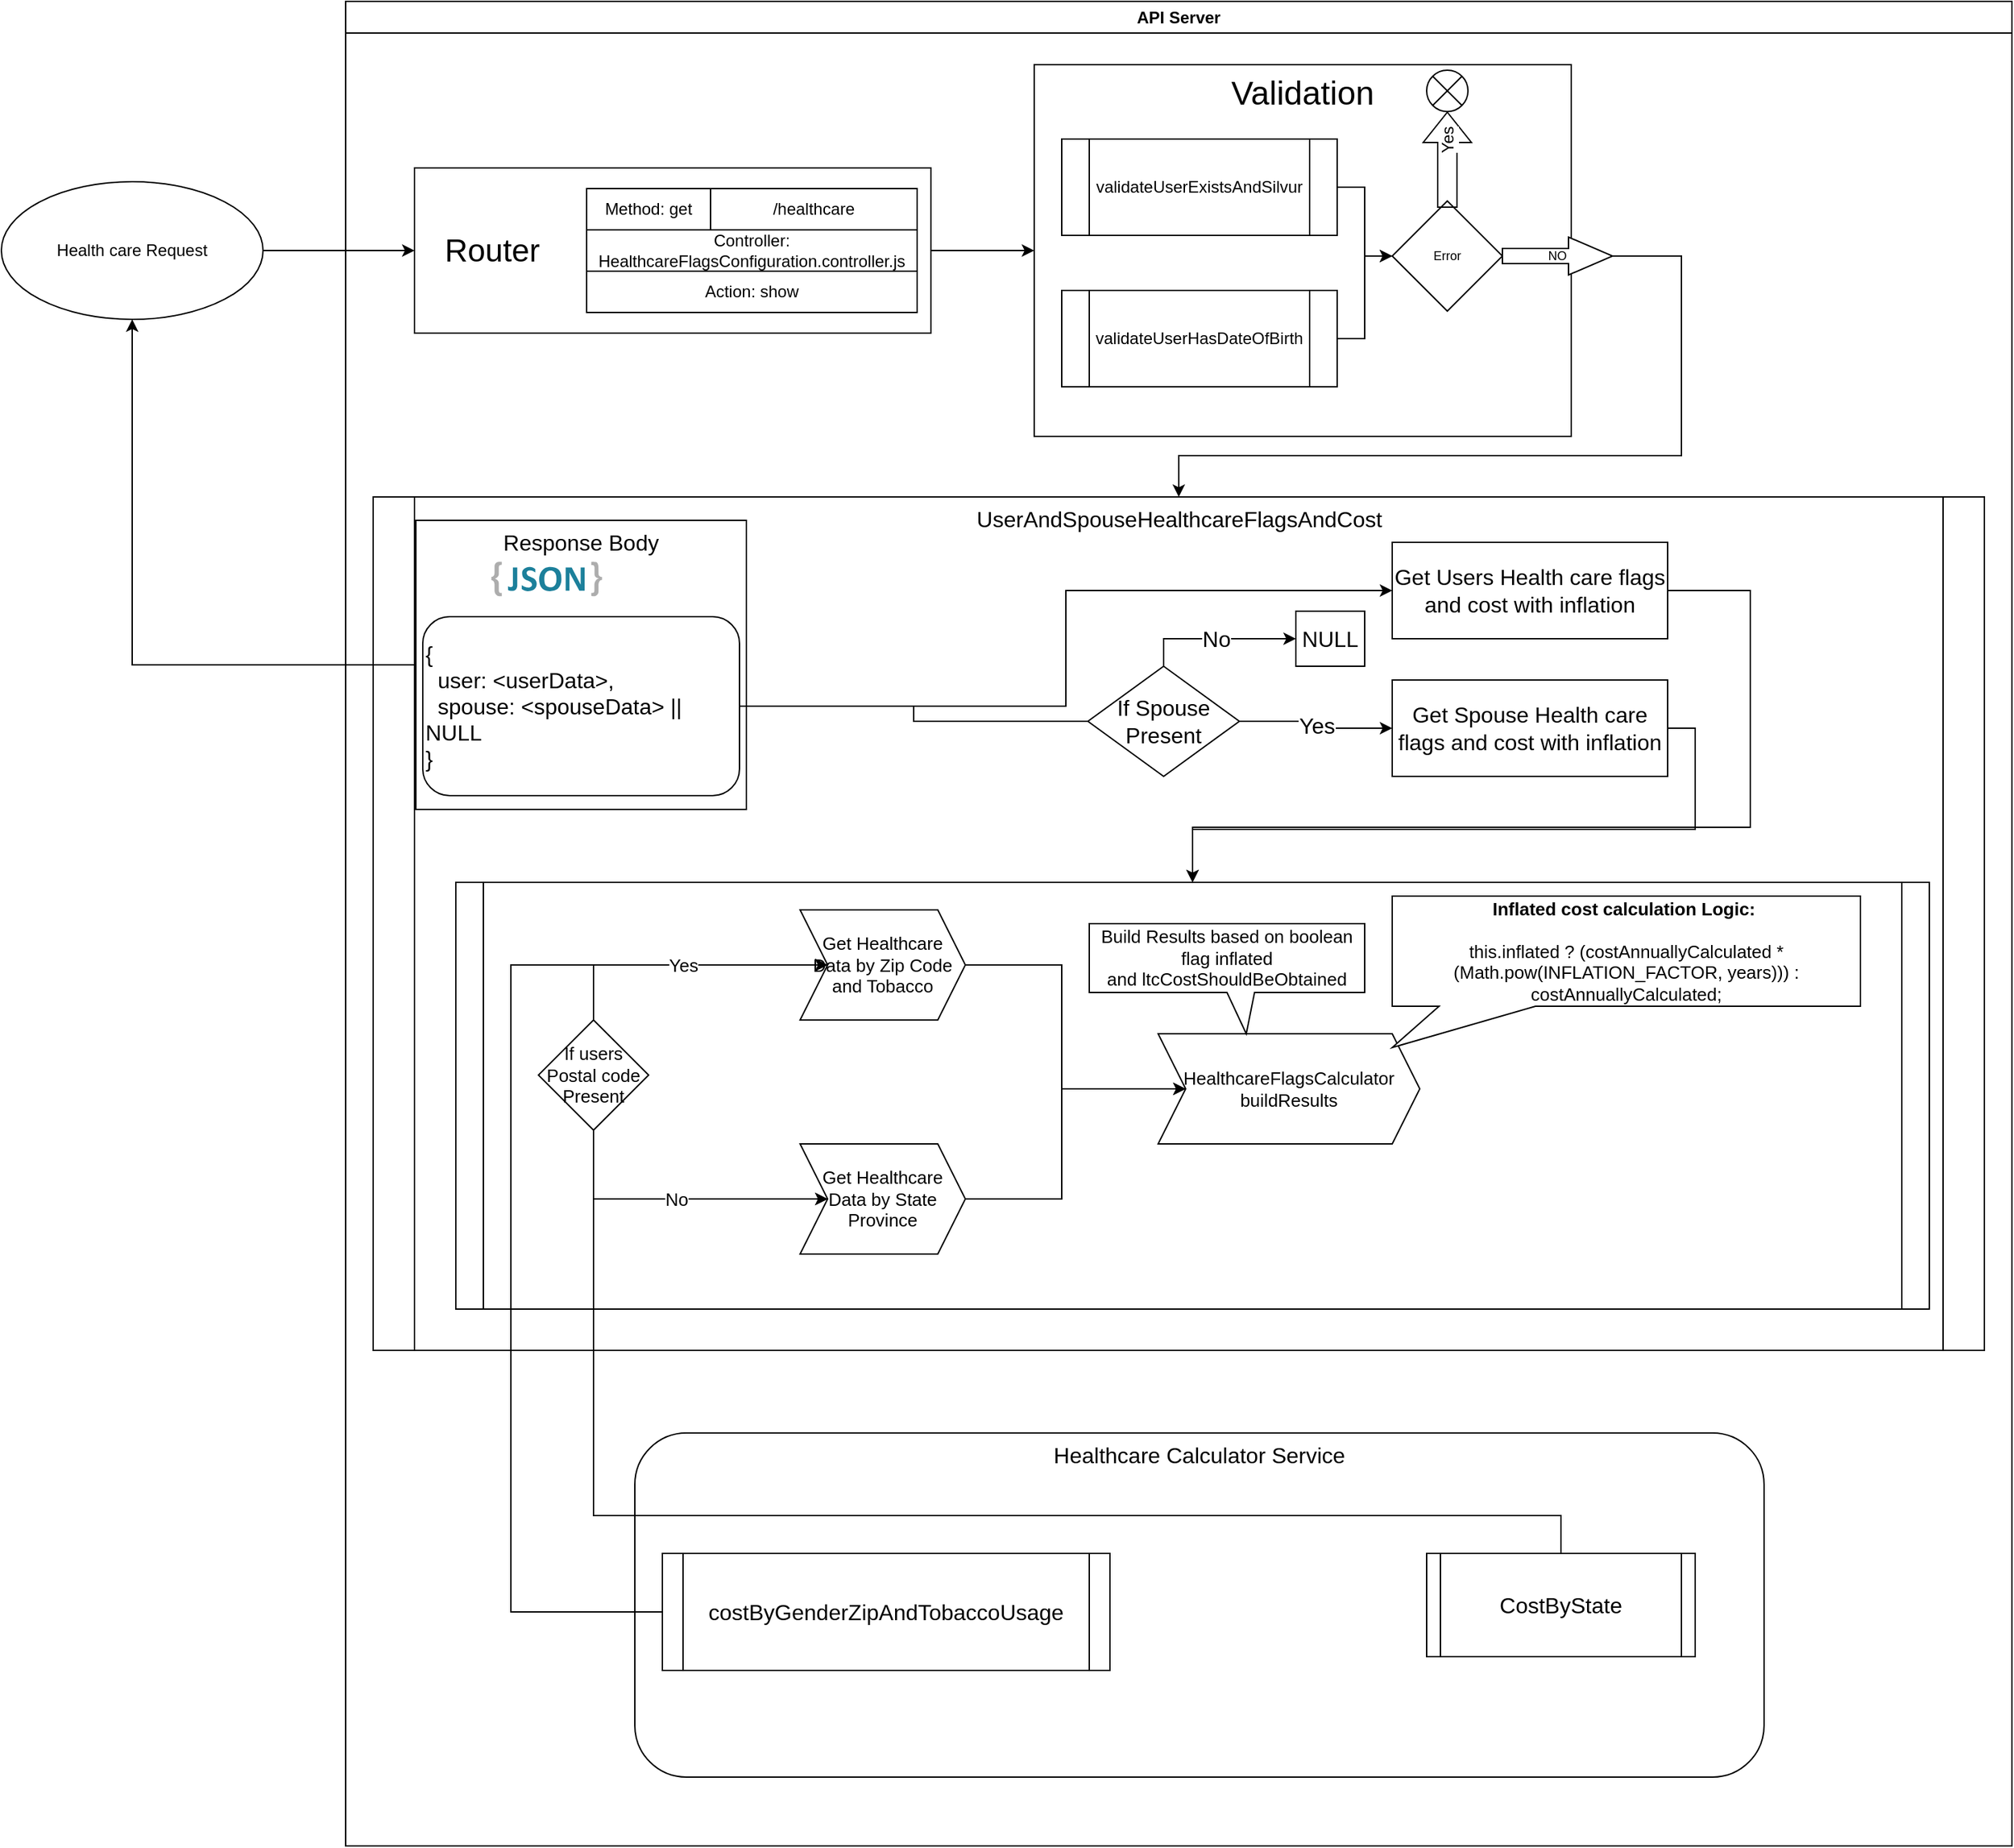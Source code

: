 <mxfile version="20.5.3" type="github">
  <diagram name="Page-1" id="2a216829-ef6e-dabb-86c1-c78162f3ba2b">
    <mxGraphModel dx="1348" dy="712" grid="1" gridSize="10" guides="1" tooltips="1" connect="1" arrows="1" fold="1" page="1" pageScale="1" pageWidth="850" pageHeight="1100" background="none" math="0" shadow="0">
      <root>
        <mxCell id="0" />
        <mxCell id="1" parent="0" />
        <mxCell id="7a84cebc1def654-36" style="edgeStyle=orthogonalEdgeStyle;rounded=0;html=1;jettySize=auto;orthogonalLoop=1;exitX=1;exitY=0.5;exitDx=0;exitDy=0;entryX=0;entryY=0.5;entryDx=0;entryDy=0;" parent="1" source="25HGD5_yhvYqMgNDPXrx-1" target="25HGD5_yhvYqMgNDPXrx-3" edge="1">
          <mxGeometry relative="1" as="geometry">
            <mxPoint x="290" y="290" as="sourcePoint" />
            <mxPoint x="360" y="290" as="targetPoint" />
          </mxGeometry>
        </mxCell>
        <mxCell id="25HGD5_yhvYqMgNDPXrx-2" value="API Server" style="swimlane;whiteSpace=wrap;html=1;horizontal=1;" vertex="1" parent="1">
          <mxGeometry x="270" y="100" width="1210" height="1340" as="geometry" />
        </mxCell>
        <mxCell id="25HGD5_yhvYqMgNDPXrx-29" value="&lt;font style=&quot;font-size: 24px;&quot;&gt;Validation&lt;/font&gt;" style="rounded=0;whiteSpace=wrap;html=1;fontSize=9;verticalAlign=top;" vertex="1" parent="25HGD5_yhvYqMgNDPXrx-2">
          <mxGeometry x="500" y="46" width="390" height="270" as="geometry" />
        </mxCell>
        <mxCell id="25HGD5_yhvYqMgNDPXrx-32" style="edgeStyle=orthogonalEdgeStyle;rounded=0;orthogonalLoop=1;jettySize=auto;html=1;fontSize=12;" edge="1" parent="25HGD5_yhvYqMgNDPXrx-2" source="25HGD5_yhvYqMgNDPXrx-18" target="25HGD5_yhvYqMgNDPXrx-30">
          <mxGeometry relative="1" as="geometry" />
        </mxCell>
        <mxCell id="25HGD5_yhvYqMgNDPXrx-18" value="&lt;font style=&quot;font-size: 12px;&quot;&gt;validateUserExistsAndSilvur&lt;/font&gt;" style="shape=process;whiteSpace=wrap;html=1;backgroundOutline=1;fontSize=12;" vertex="1" parent="25HGD5_yhvYqMgNDPXrx-2">
          <mxGeometry x="520" y="100" width="200" height="70" as="geometry" />
        </mxCell>
        <mxCell id="25HGD5_yhvYqMgNDPXrx-31" style="edgeStyle=orthogonalEdgeStyle;rounded=0;orthogonalLoop=1;jettySize=auto;html=1;entryX=0;entryY=0.5;entryDx=0;entryDy=0;fontSize=12;" edge="1" parent="25HGD5_yhvYqMgNDPXrx-2" source="25HGD5_yhvYqMgNDPXrx-28" target="25HGD5_yhvYqMgNDPXrx-30">
          <mxGeometry relative="1" as="geometry" />
        </mxCell>
        <mxCell id="25HGD5_yhvYqMgNDPXrx-28" value="&lt;font style=&quot;font-size: 12px;&quot;&gt;validateUserHasDateOfBirth&lt;/font&gt;" style="shape=process;whiteSpace=wrap;html=1;backgroundOutline=1;fontSize=12;" vertex="1" parent="25HGD5_yhvYqMgNDPXrx-2">
          <mxGeometry x="520" y="210" width="200" height="70" as="geometry" />
        </mxCell>
        <mxCell id="25HGD5_yhvYqMgNDPXrx-30" value="Error" style="rhombus;whiteSpace=wrap;html=1;fontSize=9;" vertex="1" parent="25HGD5_yhvYqMgNDPXrx-2">
          <mxGeometry x="760" y="145" width="80" height="80" as="geometry" />
        </mxCell>
        <mxCell id="25HGD5_yhvYqMgNDPXrx-34" value="NO" style="shape=singleArrow;whiteSpace=wrap;html=1;arrowWidth=0.4;arrowSize=0.4;fontSize=9;" vertex="1" parent="25HGD5_yhvYqMgNDPXrx-2">
          <mxGeometry x="840" y="171.25" width="80" height="27.5" as="geometry" />
        </mxCell>
        <mxCell id="25HGD5_yhvYqMgNDPXrx-38" value="" style="group" vertex="1" connectable="0" parent="25HGD5_yhvYqMgNDPXrx-2">
          <mxGeometry x="50" y="121" width="375" height="120" as="geometry" />
        </mxCell>
        <mxCell id="25HGD5_yhvYqMgNDPXrx-3" value="Router" style="rounded=0;whiteSpace=wrap;html=1;align=left;horizontal=1;spacingLeft=20;fontSize=23;" vertex="1" parent="25HGD5_yhvYqMgNDPXrx-38">
          <mxGeometry width="375" height="120" as="geometry" />
        </mxCell>
        <mxCell id="25HGD5_yhvYqMgNDPXrx-14" value="" style="group" vertex="1" connectable="0" parent="25HGD5_yhvYqMgNDPXrx-38">
          <mxGeometry x="125" y="15" width="240" height="90" as="geometry" />
        </mxCell>
        <mxCell id="25HGD5_yhvYqMgNDPXrx-5" value="/healthcare" style="rounded=0;whiteSpace=wrap;html=1;" vertex="1" parent="25HGD5_yhvYqMgNDPXrx-14">
          <mxGeometry x="90" width="150" height="30" as="geometry" />
        </mxCell>
        <mxCell id="25HGD5_yhvYqMgNDPXrx-9" value="" style="group" vertex="1" connectable="0" parent="25HGD5_yhvYqMgNDPXrx-14">
          <mxGeometry width="240" height="90" as="geometry" />
        </mxCell>
        <mxCell id="25HGD5_yhvYqMgNDPXrx-6" value="Method: get" style="rounded=0;whiteSpace=wrap;html=1;" vertex="1" parent="25HGD5_yhvYqMgNDPXrx-9">
          <mxGeometry width="90" height="30" as="geometry" />
        </mxCell>
        <mxCell id="25HGD5_yhvYqMgNDPXrx-7" value="Controller: HealthcareFlagsConfiguration.controller.js" style="rounded=0;whiteSpace=wrap;html=1;" vertex="1" parent="25HGD5_yhvYqMgNDPXrx-9">
          <mxGeometry y="30" width="240" height="30" as="geometry" />
        </mxCell>
        <mxCell id="25HGD5_yhvYqMgNDPXrx-8" value="Action: show" style="rounded=0;whiteSpace=wrap;html=1;" vertex="1" parent="25HGD5_yhvYqMgNDPXrx-9">
          <mxGeometry y="60" width="240" height="30" as="geometry" />
        </mxCell>
        <mxCell id="25HGD5_yhvYqMgNDPXrx-39" value="" style="shape=flexArrow;endArrow=classic;html=1;rounded=0;fontSize=12;endWidth=20;endSize=7;horizontal=0;width=14;" edge="1" parent="25HGD5_yhvYqMgNDPXrx-2">
          <mxGeometry width="50" height="50" relative="1" as="geometry">
            <mxPoint x="800" y="150" as="sourcePoint" />
            <mxPoint x="800" y="80" as="targetPoint" />
          </mxGeometry>
        </mxCell>
        <mxCell id="25HGD5_yhvYqMgNDPXrx-41" value="Yes" style="edgeLabel;html=1;align=center;verticalAlign=middle;resizable=0;points=[];fontSize=12;horizontal=0;" vertex="1" connectable="0" parent="25HGD5_yhvYqMgNDPXrx-39">
          <mxGeometry x="0.4" relative="1" as="geometry">
            <mxPoint as="offset" />
          </mxGeometry>
        </mxCell>
        <mxCell id="25HGD5_yhvYqMgNDPXrx-42" value="" style="shape=sumEllipse;perimeter=ellipsePerimeter;whiteSpace=wrap;html=1;backgroundOutline=1;fontSize=12;" vertex="1" parent="25HGD5_yhvYqMgNDPXrx-2">
          <mxGeometry x="785" y="50" width="30" height="30" as="geometry" />
        </mxCell>
        <mxCell id="25HGD5_yhvYqMgNDPXrx-43" style="edgeStyle=orthogonalEdgeStyle;rounded=0;orthogonalLoop=1;jettySize=auto;html=1;entryX=0;entryY=0.5;entryDx=0;entryDy=0;fontSize=12;" edge="1" parent="25HGD5_yhvYqMgNDPXrx-2" source="25HGD5_yhvYqMgNDPXrx-3" target="25HGD5_yhvYqMgNDPXrx-29">
          <mxGeometry relative="1" as="geometry" />
        </mxCell>
        <mxCell id="25HGD5_yhvYqMgNDPXrx-45" value="UserAndSpouseHealthcareFlagsAndCost" style="shape=process;whiteSpace=wrap;html=1;backgroundOutline=1;fontSize=16;verticalAlign=top;size=0.026;" vertex="1" parent="25HGD5_yhvYqMgNDPXrx-2">
          <mxGeometry x="20" y="360" width="1170" height="620" as="geometry" />
        </mxCell>
        <mxCell id="25HGD5_yhvYqMgNDPXrx-44" style="edgeStyle=orthogonalEdgeStyle;rounded=0;orthogonalLoop=1;jettySize=auto;html=1;fontSize=12;entryX=0.5;entryY=0;entryDx=0;entryDy=0;" edge="1" parent="25HGD5_yhvYqMgNDPXrx-2" source="25HGD5_yhvYqMgNDPXrx-34" target="25HGD5_yhvYqMgNDPXrx-45">
          <mxGeometry relative="1" as="geometry">
            <mxPoint x="1020" y="380" as="targetPoint" />
            <Array as="points">
              <mxPoint x="970" y="185" />
              <mxPoint x="970" y="330" />
              <mxPoint x="605" y="330" />
            </Array>
          </mxGeometry>
        </mxCell>
        <mxCell id="25HGD5_yhvYqMgNDPXrx-51" value="Get Users Health care flags and cost with&amp;nbsp;inflation" style="rounded=0;whiteSpace=wrap;html=1;fontSize=16;" vertex="1" parent="25HGD5_yhvYqMgNDPXrx-2">
          <mxGeometry x="760" y="393" width="200" height="70" as="geometry" />
        </mxCell>
        <mxCell id="25HGD5_yhvYqMgNDPXrx-52" value="Get Spouse Health care flags and cost with&amp;nbsp;inflation" style="rounded=0;whiteSpace=wrap;html=1;fontSize=16;" vertex="1" parent="25HGD5_yhvYqMgNDPXrx-2">
          <mxGeometry x="760" y="493" width="200" height="70" as="geometry" />
        </mxCell>
        <mxCell id="25HGD5_yhvYqMgNDPXrx-53" value="" style="group" vertex="1" connectable="0" parent="25HGD5_yhvYqMgNDPXrx-2">
          <mxGeometry x="51" y="377" width="240" height="210" as="geometry" />
        </mxCell>
        <mxCell id="25HGD5_yhvYqMgNDPXrx-46" value="Response Body" style="rounded=0;whiteSpace=wrap;html=1;fontSize=16;horizontal=1;align=center;verticalAlign=top;" vertex="1" parent="25HGD5_yhvYqMgNDPXrx-53">
          <mxGeometry width="240" height="210" as="geometry" />
        </mxCell>
        <mxCell id="25HGD5_yhvYqMgNDPXrx-49" value="" style="dashed=0;outlineConnect=0;html=1;align=center;labelPosition=center;verticalLabelPosition=bottom;verticalAlign=top;shape=mxgraph.weblogos.json_2;fontSize=16;" vertex="1" parent="25HGD5_yhvYqMgNDPXrx-53">
          <mxGeometry x="54.8" y="30" width="80.4" height="25.2" as="geometry" />
        </mxCell>
        <mxCell id="25HGD5_yhvYqMgNDPXrx-50" value="&lt;div&gt;{&lt;/div&gt;&lt;div&gt;&lt;span style=&quot;&quot;&gt;&lt;/span&gt;&amp;nbsp; user: &amp;lt;userData&amp;gt;,&lt;/div&gt;&lt;div&gt;&lt;span style=&quot;&quot;&gt;&lt;/span&gt;&amp;nbsp; spouse: &amp;lt;spouseData&amp;gt; || NULL&lt;/div&gt;&lt;div&gt;}&lt;/div&gt;" style="rounded=1;whiteSpace=wrap;html=1;fontSize=16;align=left;" vertex="1" parent="25HGD5_yhvYqMgNDPXrx-53">
          <mxGeometry x="5" y="70" width="230" height="130" as="geometry" />
        </mxCell>
        <mxCell id="25HGD5_yhvYqMgNDPXrx-54" style="edgeStyle=orthogonalEdgeStyle;rounded=0;orthogonalLoop=1;jettySize=auto;html=1;entryX=0;entryY=0.5;entryDx=0;entryDy=0;fontSize=16;exitX=1;exitY=0.5;exitDx=0;exitDy=0;" edge="1" parent="25HGD5_yhvYqMgNDPXrx-2" source="25HGD5_yhvYqMgNDPXrx-50" target="25HGD5_yhvYqMgNDPXrx-51">
          <mxGeometry relative="1" as="geometry">
            <mxPoint x="286" y="475" as="sourcePoint" />
          </mxGeometry>
        </mxCell>
        <mxCell id="25HGD5_yhvYqMgNDPXrx-55" value="Yes" style="edgeStyle=orthogonalEdgeStyle;rounded=0;orthogonalLoop=1;jettySize=auto;html=1;entryX=0;entryY=0.5;entryDx=0;entryDy=0;fontSize=16;startArrow=none;" edge="1" parent="25HGD5_yhvYqMgNDPXrx-2" source="25HGD5_yhvYqMgNDPXrx-56" target="25HGD5_yhvYqMgNDPXrx-52">
          <mxGeometry relative="1" as="geometry" />
        </mxCell>
        <mxCell id="25HGD5_yhvYqMgNDPXrx-59" value="No" style="edgeStyle=orthogonalEdgeStyle;rounded=0;orthogonalLoop=1;jettySize=auto;html=1;exitX=0.5;exitY=0;exitDx=0;exitDy=0;entryX=0;entryY=0.5;entryDx=0;entryDy=0;fontSize=16;" edge="1" parent="25HGD5_yhvYqMgNDPXrx-2" source="25HGD5_yhvYqMgNDPXrx-56" target="25HGD5_yhvYqMgNDPXrx-58">
          <mxGeometry relative="1" as="geometry">
            <Array as="points">
              <mxPoint x="594" y="463" />
              <mxPoint x="690" y="463" />
            </Array>
          </mxGeometry>
        </mxCell>
        <mxCell id="25HGD5_yhvYqMgNDPXrx-56" value="If Spouse Present" style="rhombus;whiteSpace=wrap;html=1;fontSize=16;" vertex="1" parent="25HGD5_yhvYqMgNDPXrx-2">
          <mxGeometry x="539" y="483" width="110" height="80" as="geometry" />
        </mxCell>
        <mxCell id="25HGD5_yhvYqMgNDPXrx-57" value="" style="edgeStyle=orthogonalEdgeStyle;rounded=0;orthogonalLoop=1;jettySize=auto;html=1;entryX=0;entryY=0.5;entryDx=0;entryDy=0;fontSize=16;endArrow=none;exitX=1;exitY=0.5;exitDx=0;exitDy=0;" edge="1" parent="25HGD5_yhvYqMgNDPXrx-2" source="25HGD5_yhvYqMgNDPXrx-50" target="25HGD5_yhvYqMgNDPXrx-56">
          <mxGeometry relative="1" as="geometry">
            <mxPoint x="286" y="475" as="sourcePoint" />
            <mxPoint x="1030" y="623" as="targetPoint" />
          </mxGeometry>
        </mxCell>
        <mxCell id="25HGD5_yhvYqMgNDPXrx-58" value="NULL" style="rounded=0;whiteSpace=wrap;html=1;fontSize=16;" vertex="1" parent="25HGD5_yhvYqMgNDPXrx-2">
          <mxGeometry x="690" y="443" width="50" height="40" as="geometry" />
        </mxCell>
        <mxCell id="25HGD5_yhvYqMgNDPXrx-60" value="Healthcare Calculator Service" style="rounded=1;whiteSpace=wrap;html=1;fontSize=16;horizontal=1;verticalAlign=top;" vertex="1" parent="25HGD5_yhvYqMgNDPXrx-2">
          <mxGeometry x="210" y="1040" width="820" height="250" as="geometry" />
        </mxCell>
        <mxCell id="25HGD5_yhvYqMgNDPXrx-61" value="costByGenderZipAndTobaccoUsage" style="shape=process;whiteSpace=wrap;html=1;backgroundOutline=1;fontSize=16;size=0.046;" vertex="1" parent="25HGD5_yhvYqMgNDPXrx-2">
          <mxGeometry x="230" y="1127.5" width="325" height="85" as="geometry" />
        </mxCell>
        <mxCell id="25HGD5_yhvYqMgNDPXrx-62" value="CostByState" style="shape=process;whiteSpace=wrap;html=1;backgroundOutline=1;fontSize=16;size=0.051;" vertex="1" parent="25HGD5_yhvYqMgNDPXrx-2">
          <mxGeometry x="785" y="1127.5" width="195" height="75" as="geometry" />
        </mxCell>
        <mxCell id="25HGD5_yhvYqMgNDPXrx-1" value="Health care Request" style="ellipse;whiteSpace=wrap;html=1;" vertex="1" parent="1">
          <mxGeometry x="20" y="231" width="190" height="100" as="geometry" />
        </mxCell>
        <mxCell id="25HGD5_yhvYqMgNDPXrx-47" style="edgeStyle=orthogonalEdgeStyle;rounded=0;orthogonalLoop=1;jettySize=auto;html=1;fontSize=16;entryX=0.5;entryY=1;entryDx=0;entryDy=0;" edge="1" parent="1" source="25HGD5_yhvYqMgNDPXrx-46" target="25HGD5_yhvYqMgNDPXrx-1">
          <mxGeometry relative="1" as="geometry">
            <mxPoint x="110" y="460" as="targetPoint" />
          </mxGeometry>
        </mxCell>
        <mxCell id="25HGD5_yhvYqMgNDPXrx-63" value="" style="shape=process;whiteSpace=wrap;html=1;backgroundOutline=1;fontSize=16;size=0.019;" vertex="1" parent="1">
          <mxGeometry x="350" y="740" width="1070" height="310" as="geometry" />
        </mxCell>
        <mxCell id="25HGD5_yhvYqMgNDPXrx-82" style="edgeStyle=orthogonalEdgeStyle;rounded=0;orthogonalLoop=1;jettySize=auto;html=1;entryX=0;entryY=0.5;entryDx=0;entryDy=0;fontSize=13;" edge="1" parent="1" source="25HGD5_yhvYqMgNDPXrx-64" target="25HGD5_yhvYqMgNDPXrx-80">
          <mxGeometry relative="1" as="geometry">
            <Array as="points">
              <mxPoint x="790" y="800" />
              <mxPoint x="790" y="890" />
            </Array>
          </mxGeometry>
        </mxCell>
        <mxCell id="25HGD5_yhvYqMgNDPXrx-64" value="Get Healthcare Data by Zip Code and Tobacco" style="shape=step;perimeter=stepPerimeter;whiteSpace=wrap;html=1;fixedSize=1;fontSize=13;align=center;" vertex="1" parent="1">
          <mxGeometry x="600" y="760" width="120" height="80" as="geometry" />
        </mxCell>
        <mxCell id="25HGD5_yhvYqMgNDPXrx-68" value="If users Postal code Present" style="rhombus;whiteSpace=wrap;html=1;fontSize=13;" vertex="1" parent="1">
          <mxGeometry x="410" y="840" width="80" height="80" as="geometry" />
        </mxCell>
        <mxCell id="25HGD5_yhvYqMgNDPXrx-81" style="edgeStyle=orthogonalEdgeStyle;rounded=0;orthogonalLoop=1;jettySize=auto;html=1;entryX=0;entryY=0.5;entryDx=0;entryDy=0;fontSize=13;" edge="1" parent="1" source="25HGD5_yhvYqMgNDPXrx-71" target="25HGD5_yhvYqMgNDPXrx-80">
          <mxGeometry relative="1" as="geometry" />
        </mxCell>
        <mxCell id="25HGD5_yhvYqMgNDPXrx-71" value="Get Healthcare Data by State Province" style="shape=step;perimeter=stepPerimeter;whiteSpace=wrap;html=1;fixedSize=1;fontSize=13;align=center;" vertex="1" parent="1">
          <mxGeometry x="600" y="930" width="120" height="80" as="geometry" />
        </mxCell>
        <mxCell id="25HGD5_yhvYqMgNDPXrx-78" style="edgeStyle=orthogonalEdgeStyle;rounded=0;orthogonalLoop=1;jettySize=auto;html=1;exitX=0;exitY=0.5;exitDx=0;exitDy=0;entryX=0;entryY=0.5;entryDx=0;entryDy=0;fontSize=13;" edge="1" parent="1" source="25HGD5_yhvYqMgNDPXrx-61" target="25HGD5_yhvYqMgNDPXrx-64">
          <mxGeometry relative="1" as="geometry">
            <Array as="points">
              <mxPoint x="390" y="1270" />
              <mxPoint x="390" y="800" />
            </Array>
          </mxGeometry>
        </mxCell>
        <mxCell id="25HGD5_yhvYqMgNDPXrx-79" style="edgeStyle=orthogonalEdgeStyle;rounded=0;orthogonalLoop=1;jettySize=auto;html=1;entryX=0;entryY=0.5;entryDx=0;entryDy=0;fontSize=13;" edge="1" parent="1" source="25HGD5_yhvYqMgNDPXrx-62" target="25HGD5_yhvYqMgNDPXrx-71">
          <mxGeometry relative="1" as="geometry">
            <Array as="points">
              <mxPoint x="1153" y="1200" />
              <mxPoint x="450" y="1200" />
              <mxPoint x="450" y="970" />
            </Array>
          </mxGeometry>
        </mxCell>
        <mxCell id="25HGD5_yhvYqMgNDPXrx-80" value="&lt;div&gt;HealthcareFlagsCalculator&lt;/div&gt;&lt;div&gt;buildResults&lt;/div&gt;" style="shape=step;perimeter=stepPerimeter;whiteSpace=wrap;html=1;fixedSize=1;fontSize=13;" vertex="1" parent="1">
          <mxGeometry x="860" y="850" width="190" height="80" as="geometry" />
        </mxCell>
        <mxCell id="25HGD5_yhvYqMgNDPXrx-85" style="edgeStyle=orthogonalEdgeStyle;rounded=0;orthogonalLoop=1;jettySize=auto;html=1;entryX=0.5;entryY=0;entryDx=0;entryDy=0;fontSize=13;" edge="1" parent="1" source="25HGD5_yhvYqMgNDPXrx-51" target="25HGD5_yhvYqMgNDPXrx-63">
          <mxGeometry relative="1" as="geometry">
            <Array as="points">
              <mxPoint x="1290" y="528" />
              <mxPoint x="1290" y="700" />
              <mxPoint x="885" y="700" />
            </Array>
          </mxGeometry>
        </mxCell>
        <mxCell id="25HGD5_yhvYqMgNDPXrx-86" style="edgeStyle=orthogonalEdgeStyle;rounded=0;orthogonalLoop=1;jettySize=auto;html=1;exitX=1;exitY=0.5;exitDx=0;exitDy=0;entryX=0.5;entryY=0;entryDx=0;entryDy=0;fontSize=13;" edge="1" parent="1" source="25HGD5_yhvYqMgNDPXrx-52" target="25HGD5_yhvYqMgNDPXrx-63">
          <mxGeometry relative="1" as="geometry" />
        </mxCell>
        <mxCell id="25HGD5_yhvYqMgNDPXrx-87" value="Build Results based on boolean flag inflated and&amp;nbsp;ltcCostShouldBeObtained" style="shape=callout;whiteSpace=wrap;html=1;perimeter=calloutPerimeter;fontSize=13;position2=0.57;" vertex="1" parent="1">
          <mxGeometry x="810" y="770" width="200" height="80" as="geometry" />
        </mxCell>
        <mxCell id="25HGD5_yhvYqMgNDPXrx-88" value="&lt;div&gt;&lt;b&gt;Inflated cost calculation Logic:&amp;nbsp;&lt;/b&gt;&lt;/div&gt;&lt;div&gt;&lt;br&gt;&lt;/div&gt;&lt;div&gt;this.inflated ? (costAnnuallyCalculated * (Math.pow(INFLATION_FACTOR, years))) : costAnnuallyCalculated;&lt;/div&gt;" style="shape=callout;whiteSpace=wrap;html=1;perimeter=calloutPerimeter;fontSize=13;position2=0;size=30;position=0.1;base=70;" vertex="1" parent="1">
          <mxGeometry x="1030" y="750" width="340" height="110" as="geometry" />
        </mxCell>
        <mxCell id="25HGD5_yhvYqMgNDPXrx-72" value="No" style="edgeStyle=orthogonalEdgeStyle;rounded=0;orthogonalLoop=1;jettySize=auto;html=1;entryX=0;entryY=0.5;entryDx=0;entryDy=0;fontSize=13;" edge="1" parent="1" source="25HGD5_yhvYqMgNDPXrx-68" target="25HGD5_yhvYqMgNDPXrx-71">
          <mxGeometry relative="1" as="geometry">
            <Array as="points">
              <mxPoint x="450" y="970" />
            </Array>
          </mxGeometry>
        </mxCell>
        <mxCell id="25HGD5_yhvYqMgNDPXrx-69" value="Yes" style="edgeStyle=orthogonalEdgeStyle;rounded=0;orthogonalLoop=1;jettySize=auto;html=1;fontSize=13;" edge="1" parent="1" source="25HGD5_yhvYqMgNDPXrx-68" target="25HGD5_yhvYqMgNDPXrx-64">
          <mxGeometry relative="1" as="geometry">
            <Array as="points">
              <mxPoint x="450" y="800" />
            </Array>
          </mxGeometry>
        </mxCell>
      </root>
    </mxGraphModel>
  </diagram>
</mxfile>
